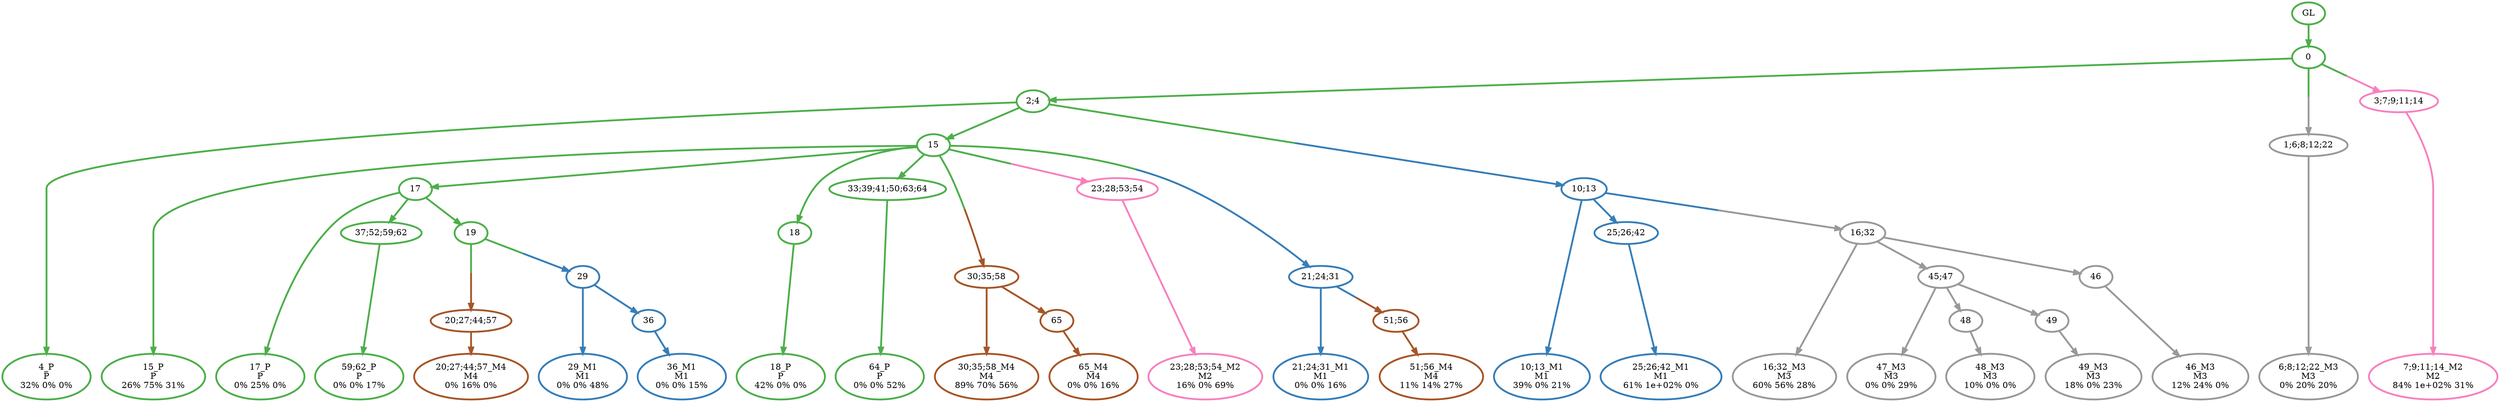 digraph T {
	{
		rank=same
		45 [penwidth=3,colorscheme=set19,color=3,label="4_P\nP\n32% 0% 0%"]
		43 [penwidth=3,colorscheme=set19,color=3,label="15_P\nP\n26% 75% 31%"]
		41 [penwidth=3,colorscheme=set19,color=3,label="17_P\nP\n0% 25% 0%"]
		39 [penwidth=3,colorscheme=set19,color=3,label="59;62_P\nP\n0% 0% 17%"]
		37 [penwidth=3,colorscheme=set19,color=3,label="18_P\nP\n42% 0% 0%"]
		35 [penwidth=3,colorscheme=set19,color=3,label="64_P\nP\n0% 0% 52%"]
		34 [penwidth=3,colorscheme=set19,color=2,label="10;13_M1\nM1\n39% 0% 21%"]
		32 [penwidth=3,colorscheme=set19,color=2,label="25;26;42_M1\nM1\n61% 1e+02% 0%"]
		30 [penwidth=3,colorscheme=set19,color=2,label="29_M1\nM1\n0% 0% 48%"]
		28 [penwidth=3,colorscheme=set19,color=2,label="36_M1\nM1\n0% 0% 15%"]
		27 [penwidth=3,colorscheme=set19,color=2,label="21;24;31_M1\nM1\n0% 0% 16%"]
		26 [penwidth=3,colorscheme=set19,color=8,label="23;28;53;54_M2\nM2\n16% 0% 69%"]
		25 [penwidth=3,colorscheme=set19,color=8,label="7;9;11;14_M2\nM2\n84% 1e+02% 31%"]
		24 [penwidth=3,colorscheme=set19,color=9,label="6;8;12;22_M3\nM3\n0% 20% 20%"]
		23 [penwidth=3,colorscheme=set19,color=9,label="16;32_M3\nM3\n60% 56% 28%"]
		21 [penwidth=3,colorscheme=set19,color=9,label="47_M3\nM3\n0% 0% 29%"]
		19 [penwidth=3,colorscheme=set19,color=9,label="48_M3\nM3\n10% 0% 0%"]
		17 [penwidth=3,colorscheme=set19,color=9,label="49_M3\nM3\n18% 0% 23%"]
		15 [penwidth=3,colorscheme=set19,color=9,label="46_M3\nM3\n12% 24% 0%"]
		14 [penwidth=3,colorscheme=set19,color=7,label="20;27;44;57_M4\nM4\n0% 16% 0%"]
		13 [penwidth=3,colorscheme=set19,color=7,label="51;56_M4\nM4\n11% 14% 27%"]
		12 [penwidth=3,colorscheme=set19,color=7,label="30;35;58_M4\nM4\n89% 70% 56%"]
		10 [penwidth=3,colorscheme=set19,color=7,label="65_M4\nM4\n0% 0% 16%"]
	}
	48 [penwidth=3,colorscheme=set19,color=3,label="GL"]
	47 [penwidth=3,colorscheme=set19,color=3,label="0"]
	46 [penwidth=3,colorscheme=set19,color=3,label="2;4"]
	44 [penwidth=3,colorscheme=set19,color=3,label="15"]
	42 [penwidth=3,colorscheme=set19,color=3,label="17"]
	40 [penwidth=3,colorscheme=set19,color=3,label="37;52;59;62"]
	38 [penwidth=3,colorscheme=set19,color=3,label="18"]
	36 [penwidth=3,colorscheme=set19,color=3,label="33;39;41;50;63;64"]
	33 [penwidth=3,colorscheme=set19,color=2,label="25;26;42"]
	31 [penwidth=3,colorscheme=set19,color=3,label="19"]
	29 [penwidth=3,colorscheme=set19,color=2,label="36"]
	22 [penwidth=3,colorscheme=set19,color=9,label="45;47"]
	20 [penwidth=3,colorscheme=set19,color=9,label="48"]
	18 [penwidth=3,colorscheme=set19,color=9,label="49"]
	16 [penwidth=3,colorscheme=set19,color=9,label="46"]
	11 [penwidth=3,colorscheme=set19,color=7,label="65"]
	9 [penwidth=3,colorscheme=set19,color=7,label="51;56"]
	8 [penwidth=3,colorscheme=set19,color=9,label="16;32"]
	7 [penwidth=3,colorscheme=set19,color=7,label="20;27;44;57"]
	6 [penwidth=3,colorscheme=set19,color=7,label="30;35;58"]
	5 [penwidth=3,colorscheme=set19,color=8,label="23;28;53;54"]
	4 [penwidth=3,colorscheme=set19,color=9,label="1;6;8;12;22"]
	3 [penwidth=3,colorscheme=set19,color=2,label="21;24;31"]
	2 [penwidth=3,colorscheme=set19,color=2,label="29"]
	1 [penwidth=3,colorscheme=set19,color=8,label="3;7;9;11;14"]
	0 [penwidth=3,colorscheme=set19,color=2,label="10;13"]
	48 -> 47 [penwidth=3,colorscheme=set19,color=3]
	47 -> 46 [penwidth=3,colorscheme=set19,color=3]
	47 -> 4 [penwidth=3,colorscheme=set19,color="3;0.5:9"]
	47 -> 1 [penwidth=3,colorscheme=set19,color="3;0.5:8"]
	46 -> 45 [penwidth=3,colorscheme=set19,color=3]
	46 -> 44 [penwidth=3,colorscheme=set19,color=3]
	46 -> 0 [penwidth=3,colorscheme=set19,color="3;0.5:2"]
	44 -> 43 [penwidth=3,colorscheme=set19,color=3]
	44 -> 42 [penwidth=3,colorscheme=set19,color=3]
	44 -> 38 [penwidth=3,colorscheme=set19,color=3]
	44 -> 36 [penwidth=3,colorscheme=set19,color=3]
	44 -> 6 [penwidth=3,colorscheme=set19,color="3;0.5:7"]
	44 -> 5 [penwidth=3,colorscheme=set19,color="3;0.5:8"]
	44 -> 3 [penwidth=3,colorscheme=set19,color="3;0.5:2"]
	42 -> 41 [penwidth=3,colorscheme=set19,color=3]
	42 -> 31 [penwidth=3,colorscheme=set19,color=3]
	42 -> 40 [penwidth=3,colorscheme=set19,color=3]
	40 -> 39 [penwidth=3,colorscheme=set19,color=3]
	38 -> 37 [penwidth=3,colorscheme=set19,color=3]
	36 -> 35 [penwidth=3,colorscheme=set19,color=3]
	33 -> 32 [penwidth=3,colorscheme=set19,color=2]
	31 -> 7 [penwidth=3,colorscheme=set19,color="3;0.5:7"]
	31 -> 2 [penwidth=3,colorscheme=set19,color="3;0.5:2"]
	29 -> 28 [penwidth=3,colorscheme=set19,color=2]
	22 -> 21 [penwidth=3,colorscheme=set19,color=9]
	22 -> 20 [penwidth=3,colorscheme=set19,color=9]
	22 -> 18 [penwidth=3,colorscheme=set19,color=9]
	20 -> 19 [penwidth=3,colorscheme=set19,color=9]
	18 -> 17 [penwidth=3,colorscheme=set19,color=9]
	16 -> 15 [penwidth=3,colorscheme=set19,color=9]
	11 -> 10 [penwidth=3,colorscheme=set19,color=7]
	9 -> 13 [penwidth=3,colorscheme=set19,color=7]
	8 -> 23 [penwidth=3,colorscheme=set19,color=9]
	8 -> 22 [penwidth=3,colorscheme=set19,color=9]
	8 -> 16 [penwidth=3,colorscheme=set19,color=9]
	7 -> 14 [penwidth=3,colorscheme=set19,color=7]
	6 -> 12 [penwidth=3,colorscheme=set19,color=7]
	6 -> 11 [penwidth=3,colorscheme=set19,color=7]
	5 -> 26 [penwidth=3,colorscheme=set19,color=8]
	4 -> 24 [penwidth=3,colorscheme=set19,color=9]
	3 -> 27 [penwidth=3,colorscheme=set19,color=2]
	3 -> 9 [penwidth=3,colorscheme=set19,color="2;0.5:7"]
	2 -> 30 [penwidth=3,colorscheme=set19,color=2]
	2 -> 29 [penwidth=3,colorscheme=set19,color=2]
	1 -> 25 [penwidth=3,colorscheme=set19,color=8]
	0 -> 34 [penwidth=3,colorscheme=set19,color=2]
	0 -> 33 [penwidth=3,colorscheme=set19,color=2]
	0 -> 8 [penwidth=3,colorscheme=set19,color="2;0.5:9"]
}
